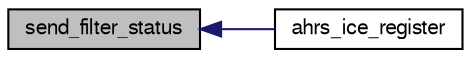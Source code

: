 digraph "send_filter_status"
{
  edge [fontname="FreeSans",fontsize="10",labelfontname="FreeSans",labelfontsize="10"];
  node [fontname="FreeSans",fontsize="10",shape=record];
  rankdir="LR";
  Node1 [label="send_filter_status",height=0.2,width=0.4,color="black", fillcolor="grey75", style="filled", fontcolor="black"];
  Node1 -> Node2 [dir="back",color="midnightblue",fontsize="10",style="solid",fontname="FreeSans"];
  Node2 [label="ahrs_ice_register",height=0.2,width=0.4,color="black", fillcolor="white", style="filled",URL="$ahrs__int__cmpl__euler__wrapper_8h.html#a9381a05bdc4709a1da0c7eae9b5d9fbc"];
}

